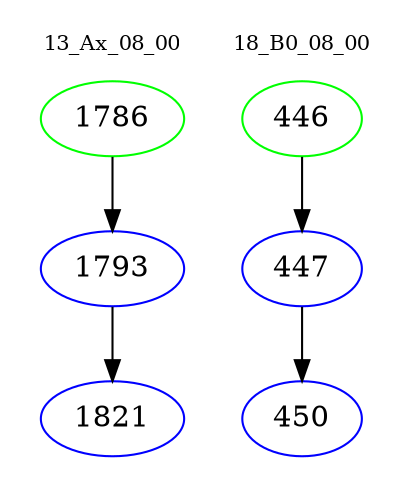 digraph{
subgraph cluster_0 {
color = white
label = "13_Ax_08_00";
fontsize=10;
T0_1786 [label="1786", color="green"]
T0_1786 -> T0_1793 [color="black"]
T0_1793 [label="1793", color="blue"]
T0_1793 -> T0_1821 [color="black"]
T0_1821 [label="1821", color="blue"]
}
subgraph cluster_1 {
color = white
label = "18_B0_08_00";
fontsize=10;
T1_446 [label="446", color="green"]
T1_446 -> T1_447 [color="black"]
T1_447 [label="447", color="blue"]
T1_447 -> T1_450 [color="black"]
T1_450 [label="450", color="blue"]
}
}

